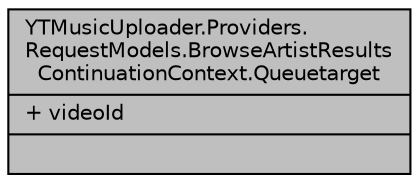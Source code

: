 digraph "YTMusicUploader.Providers.RequestModels.BrowseArtistResultsContinuationContext.Queuetarget"
{
 // LATEX_PDF_SIZE
  edge [fontname="Helvetica",fontsize="10",labelfontname="Helvetica",labelfontsize="10"];
  node [fontname="Helvetica",fontsize="10",shape=record];
  Node1 [label="{YTMusicUploader.Providers.\lRequestModels.BrowseArtistResults\lContinuationContext.Queuetarget\n|+ videoId\l|}",height=0.2,width=0.4,color="black", fillcolor="grey75", style="filled", fontcolor="black",tooltip=" "];
}
